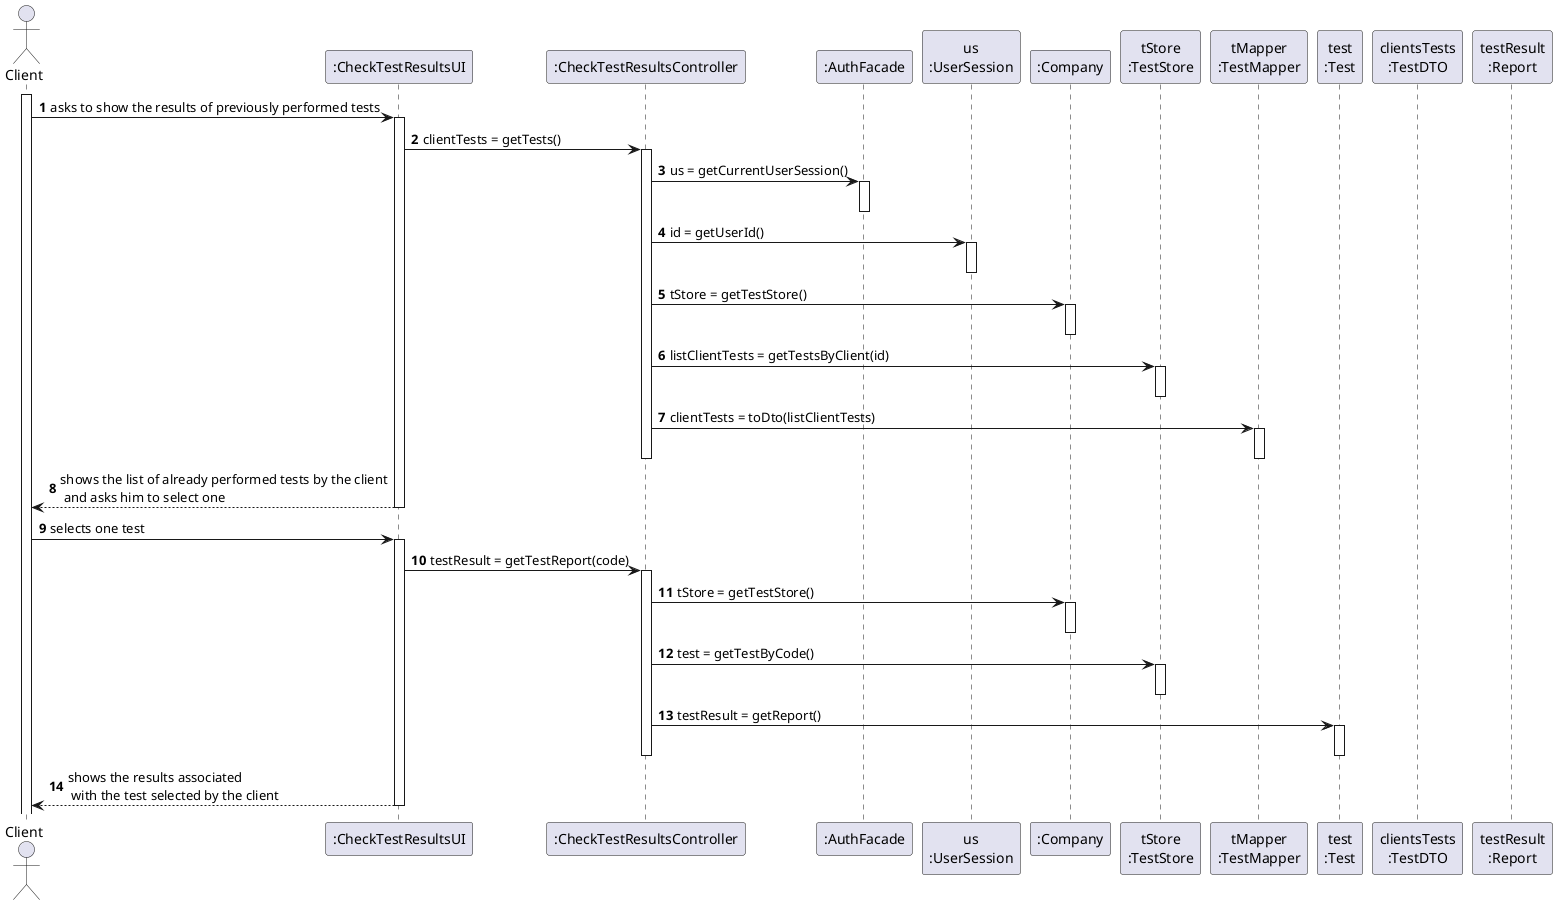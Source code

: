 @startuml
'https://plantuml.com/sequence-diagram

autonumber

actor "Client" as C
participant ":CheckTestResultsUI" as UI
participant ":CheckTestResultsController" as CTRL
participant ":AuthFacade" as AUTH
participant "us\n:UserSession" as US
participant ":Company" as ML
participant "tStore\n:TestStore" as STORE
participant "tMapper\n:TestMapper" as MAP
participant "test\n:Test" as T
participant "clientsTests\n:TestDTO" as DTO
participant "testResult\n:Report"
activate C

C -> UI: asks to show the results of previously performed tests
activate UI
UI -> CTRL: clientTests = getTests()
activate CTRL
CTRL -> AUTH: us = getCurrentUserSession()
activate AUTH
deactivate AUTH
CTRL -> US: id = getUserId()
activate US
deactivate US
CTRL -> ML: tStore = getTestStore()
activate ML
deactivate ML
CTRL -> STORE: listClientTests = getTestsByClient(id)
activate STORE
deactivate STORE
CTRL -> MAP: clientTests = toDto(listClientTests)
activate MAP
deactivate MAP
deactivate CTRL
UI --> C: shows the list of already performed tests by the client\n and asks him to select one
deactivate UI
C -> UI: selects one test
activate UI
UI -> CTRL: testResult = getTestReport(code)
activate CTRL
CTRL -> ML: tStore = getTestStore()
activate ML
deactivate ML
CTRL -> STORE: test = getTestByCode()
activate STORE
deactivate STORE
CTRL -> T: testResult = getReport()
activate T
deactivate T
deactivate CTRL
UI --> C: shows the results associated\n with the test selected by the client
deactivate UI



@enduml